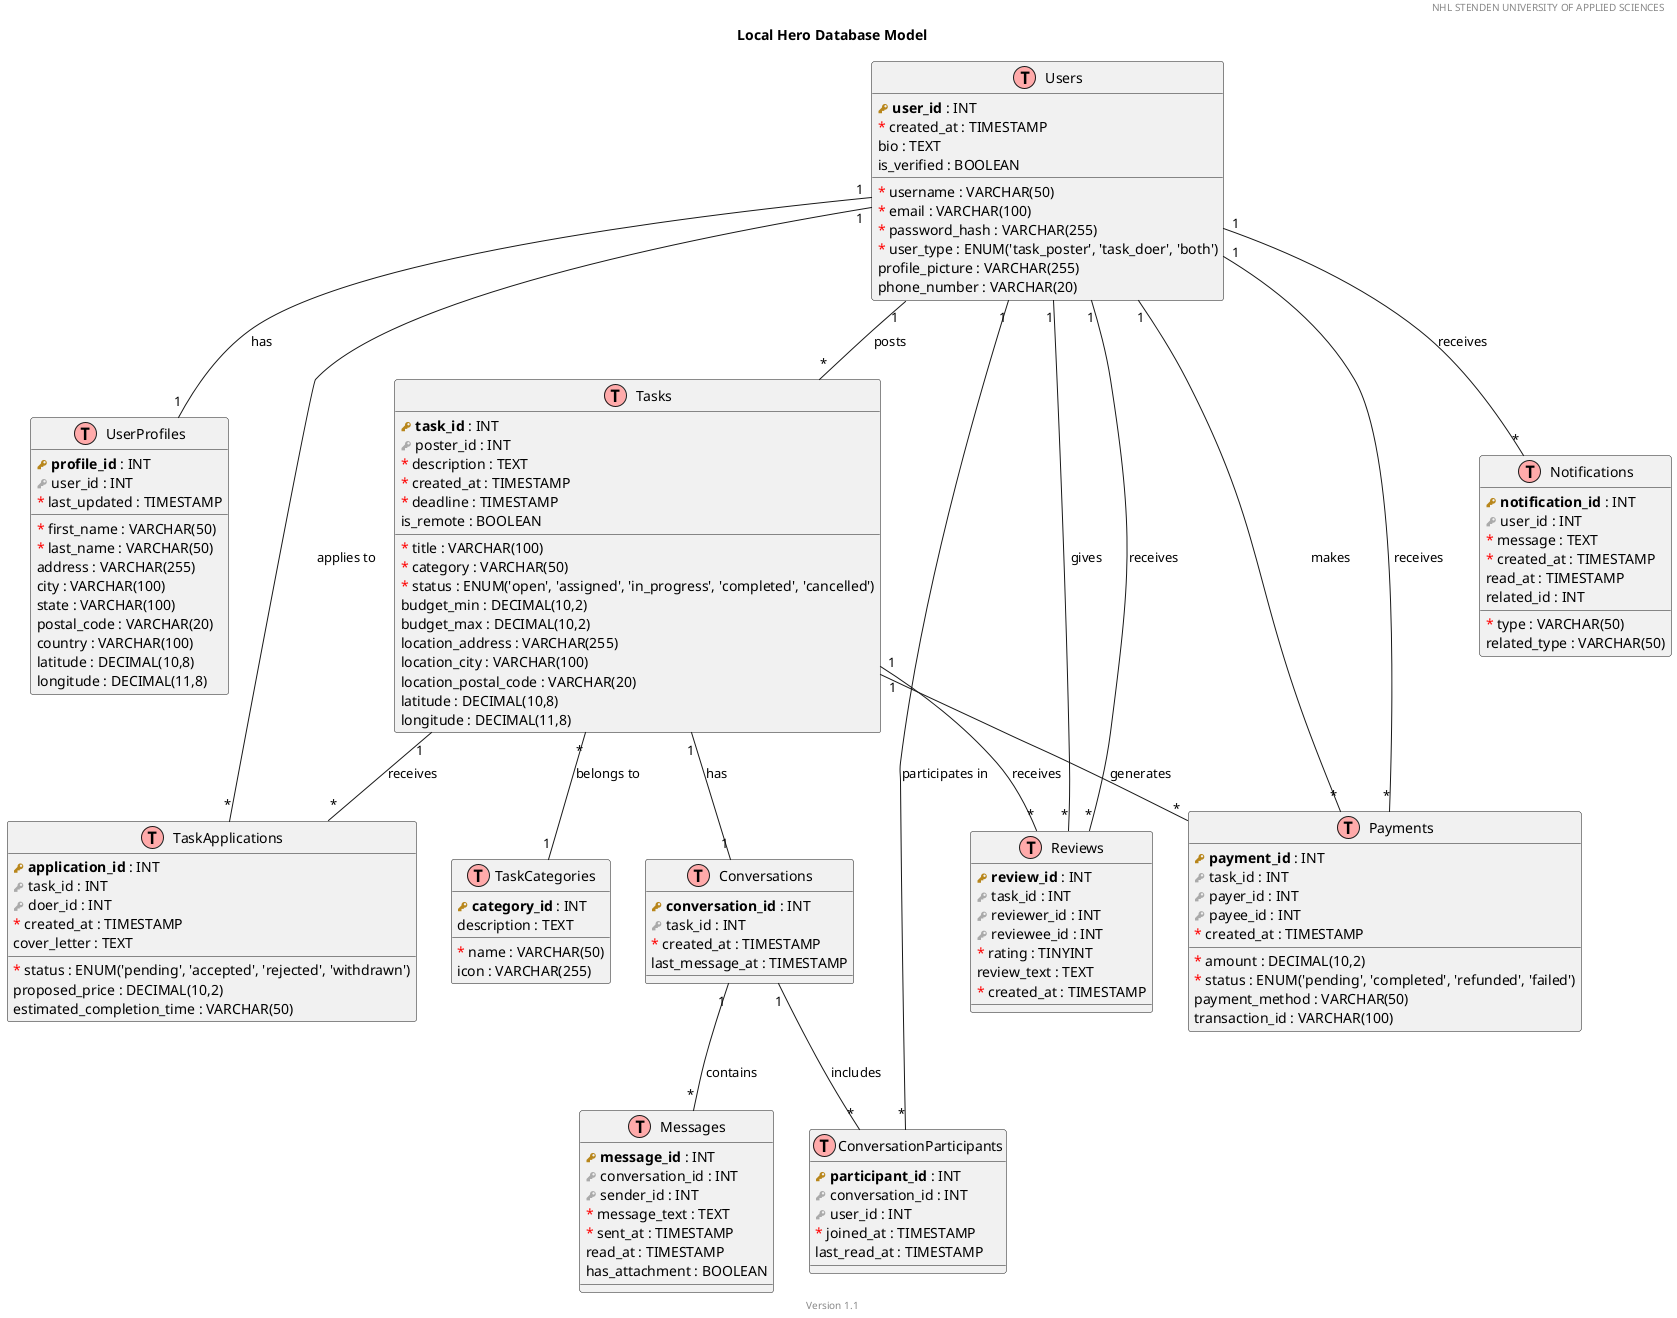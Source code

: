 @startuml "Local Hero Database Model"

' Title and Project Information
title Local Hero Database Model
header NHL STENDEN UNIVERSITY OF APPLIED SCIENCES
footer Version 1.1

' Database styling
!define TABLE(x) class x << (T,#FFAAAA) >>
!define PK(x) <b><color:#b8861b><&key></color> x</b>
!define FK(x) <color:#aaaaaa><&key></color> x
!define NOT_NULL(x) <color:red>*</color> x

' User tables
TABLE(Users) {
  PK(user_id) : INT
  NOT_NULL(username) : VARCHAR(50)
  NOT_NULL(email) : VARCHAR(100)
  NOT_NULL(password_hash) : VARCHAR(255)
  NOT_NULL(user_type) : ENUM('task_poster', 'task_doer', 'both')
  NOT_NULL(created_at) : TIMESTAMP
  profile_picture : VARCHAR(255)
  bio : TEXT
  phone_number : VARCHAR(20)
  is_verified : BOOLEAN
}

TABLE(UserProfiles) {
  PK(profile_id) : INT
  FK(user_id) : INT
  NOT_NULL(first_name) : VARCHAR(50)
  NOT_NULL(last_name) : VARCHAR(50)
  address : VARCHAR(255)
  city : VARCHAR(100)
  state : VARCHAR(100)
  postal_code : VARCHAR(20)
  country : VARCHAR(100)
  latitude : DECIMAL(10,8)
  longitude : DECIMAL(11,8)
  NOT_NULL(last_updated) : TIMESTAMP
}

' Task related tables
TABLE(Tasks) {
  PK(task_id) : INT
  FK(poster_id) : INT
  NOT_NULL(title) : VARCHAR(100)
  NOT_NULL(description) : TEXT
  NOT_NULL(category) : VARCHAR(50)
  NOT_NULL(status) : ENUM('open', 'assigned', 'in_progress', 'completed', 'cancelled')
  NOT_NULL(created_at) : TIMESTAMP
  NOT_NULL(deadline) : TIMESTAMP
  budget_min : DECIMAL(10,2)
  budget_max : DECIMAL(10,2)
  location_address : VARCHAR(255)
  location_city : VARCHAR(100)
  location_postal_code : VARCHAR(20)
  latitude : DECIMAL(10,8)
  longitude : DECIMAL(11,8)
  is_remote : BOOLEAN
}

TABLE(TaskApplications) {
  PK(application_id) : INT
  FK(task_id) : INT
  FK(doer_id) : INT
  NOT_NULL(status) : ENUM('pending', 'accepted', 'rejected', 'withdrawn')
  NOT_NULL(created_at) : TIMESTAMP
  proposed_price : DECIMAL(10,2)
  cover_letter : TEXT
  estimated_completion_time : VARCHAR(50)
}

TABLE(TaskCategories) {
  PK(category_id) : INT
  NOT_NULL(name) : VARCHAR(50)
  description : TEXT
  icon : VARCHAR(255)
}

' Messaging system
TABLE(Messages) {
  PK(message_id) : INT
  FK(conversation_id) : INT
  FK(sender_id) : INT
  NOT_NULL(message_text) : TEXT
  NOT_NULL(sent_at) : TIMESTAMP
  read_at : TIMESTAMP
  has_attachment : BOOLEAN
}

TABLE(Conversations) {
  PK(conversation_id) : INT
  FK(task_id) : INT
  NOT_NULL(created_at) : TIMESTAMP
  last_message_at : TIMESTAMP
}

TABLE(ConversationParticipants) {
  PK(participant_id) : INT
  FK(conversation_id) : INT
  FK(user_id) : INT
  NOT_NULL(joined_at) : TIMESTAMP
  last_read_at : TIMESTAMP
}

' Reviews and ratings
TABLE(Reviews) {
  PK(review_id) : INT
  FK(task_id) : INT
  FK(reviewer_id) : INT
  FK(reviewee_id) : INT
  NOT_NULL(rating) : TINYINT
  review_text : TEXT
  NOT_NULL(created_at) : TIMESTAMP
}

' Notifications
TABLE(Notifications) {
  PK(notification_id) : INT
  FK(user_id) : INT
  NOT_NULL(type) : VARCHAR(50)
  NOT_NULL(message) : TEXT
  NOT_NULL(created_at) : TIMESTAMP
  read_at : TIMESTAMP
  related_id : INT
  related_type : VARCHAR(50)
}

' Payment information
TABLE(Payments) {
  PK(payment_id) : INT
  FK(task_id) : INT
  FK(payer_id) : INT
  FK(payee_id) : INT
  NOT_NULL(amount) : DECIMAL(10,2)
  NOT_NULL(status) : ENUM('pending', 'completed', 'refunded', 'failed')
  NOT_NULL(created_at) : TIMESTAMP
  payment_method : VARCHAR(50)
  transaction_id : VARCHAR(100)
}

' Relationships
Users "1" -- "1" UserProfiles : has
Users "1" -- "*" Tasks : posts
Users "1" -- "*" TaskApplications : applies to
Tasks "*" -- "1" TaskCategories : belongs to
Tasks "1" -- "*" TaskApplications : receives
Tasks "1" -- "1" Conversations : has
Conversations "1" -- "*" Messages : contains
Conversations "1" -- "*" ConversationParticipants : includes
Users "1" -- "*" ConversationParticipants : participates in
Tasks "1" -- "*" Reviews : receives
Users "1" -- "*" Reviews : gives
Users "1" -- "*" Reviews : receives
Users "1" -- "*" Notifications : receives
Tasks "1" -- "*" Payments : generates
Users "1" -- "*" Payments : makes
Users "1" -- "*" Payments : receives

@enduml
